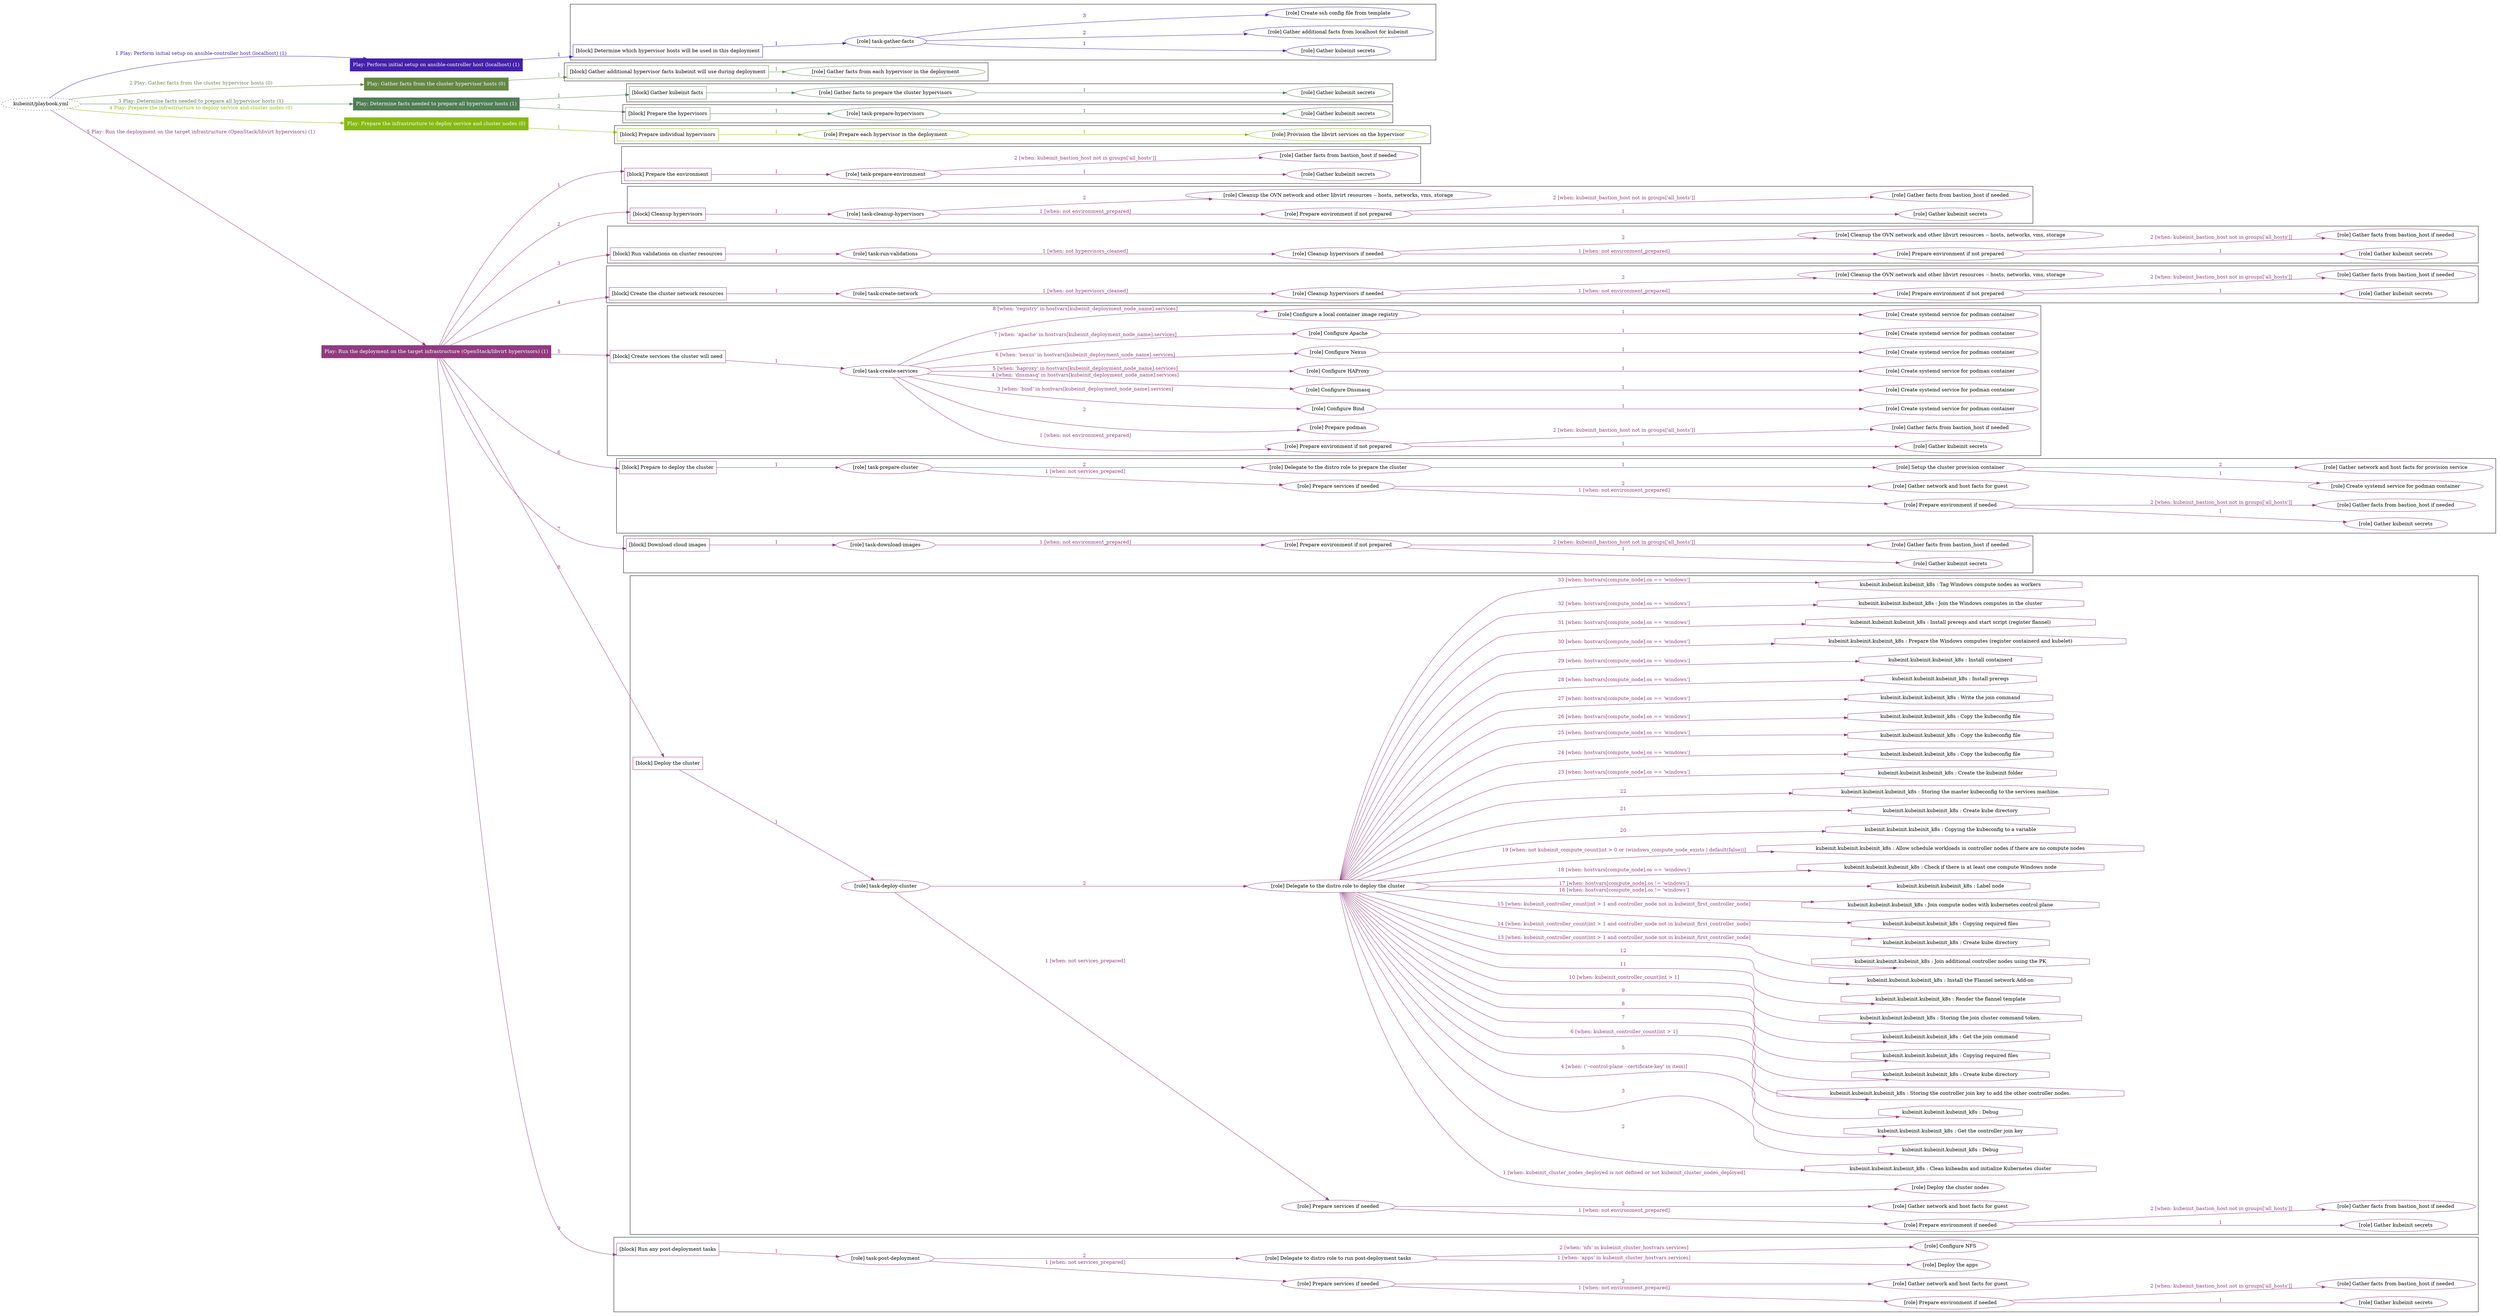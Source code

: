 digraph {
	graph [concentrate=true ordering=in rankdir=LR ratio=fill]
	edge [esep=5 sep=10]
	"kubeinit/playbook.yml" [URL="/home/runner/work/kubeinit/kubeinit/kubeinit/playbook.yml" id=playbook_48b919a1 style=dotted]
	"kubeinit/playbook.yml" -> play_52930c48 [label="1 Play: Perform initial setup on ansible-controller host (localhost) (1)" color="#4320ac" fontcolor="#4320ac" id=edge_play_52930c48 labeltooltip="1 Play: Perform initial setup on ansible-controller host (localhost) (1)" tooltip="1 Play: Perform initial setup on ansible-controller host (localhost) (1)"]
	subgraph "Play: Perform initial setup on ansible-controller host (localhost) (1)" {
		play_52930c48 [label="Play: Perform initial setup on ansible-controller host (localhost) (1)" URL="/home/runner/work/kubeinit/kubeinit/kubeinit/playbook.yml" color="#4320ac" fontcolor="#ffffff" id=play_52930c48 shape=box style=filled tooltip=localhost]
		play_52930c48 -> block_9efea4ed [label=1 color="#4320ac" fontcolor="#4320ac" id=edge_block_9efea4ed labeltooltip=1 tooltip=1]
		subgraph cluster_block_9efea4ed {
			block_9efea4ed [label="[block] Determine which hypervisor hosts will be used in this deployment" URL="/home/runner/work/kubeinit/kubeinit/kubeinit/playbook.yml" color="#4320ac" id=block_9efea4ed labeltooltip="Determine which hypervisor hosts will be used in this deployment" shape=box tooltip="Determine which hypervisor hosts will be used in this deployment"]
			block_9efea4ed -> role_eb4820f2 [label="1 " color="#4320ac" fontcolor="#4320ac" id=edge_role_eb4820f2 labeltooltip="1 " tooltip="1 "]
			subgraph "task-gather-facts" {
				role_eb4820f2 [label="[role] task-gather-facts" URL="/home/runner/work/kubeinit/kubeinit/kubeinit/playbook.yml" color="#4320ac" id=role_eb4820f2 tooltip="task-gather-facts"]
				role_eb4820f2 -> role_a8eef322 [label="1 " color="#4320ac" fontcolor="#4320ac" id=edge_role_a8eef322 labeltooltip="1 " tooltip="1 "]
				subgraph "Gather kubeinit secrets" {
					role_a8eef322 [label="[role] Gather kubeinit secrets" URL="/home/runner/.ansible/collections/ansible_collections/kubeinit/kubeinit/roles/kubeinit_prepare/tasks/build_hypervisors_group.yml" color="#4320ac" id=role_a8eef322 tooltip="Gather kubeinit secrets"]
				}
				role_eb4820f2 -> role_9f8f17fe [label="2 " color="#4320ac" fontcolor="#4320ac" id=edge_role_9f8f17fe labeltooltip="2 " tooltip="2 "]
				subgraph "Gather additional facts from localhost for kubeinit" {
					role_9f8f17fe [label="[role] Gather additional facts from localhost for kubeinit" URL="/home/runner/.ansible/collections/ansible_collections/kubeinit/kubeinit/roles/kubeinit_prepare/tasks/build_hypervisors_group.yml" color="#4320ac" id=role_9f8f17fe tooltip="Gather additional facts from localhost for kubeinit"]
				}
				role_eb4820f2 -> role_824740e6 [label="3 " color="#4320ac" fontcolor="#4320ac" id=edge_role_824740e6 labeltooltip="3 " tooltip="3 "]
				subgraph "Create ssh config file from template" {
					role_824740e6 [label="[role] Create ssh config file from template" URL="/home/runner/.ansible/collections/ansible_collections/kubeinit/kubeinit/roles/kubeinit_prepare/tasks/build_hypervisors_group.yml" color="#4320ac" id=role_824740e6 tooltip="Create ssh config file from template"]
				}
			}
		}
	}
	"kubeinit/playbook.yml" -> play_6137b042 [label="2 Play: Gather facts from the cluster hypervisor hosts (0)" color="#638844" fontcolor="#638844" id=edge_play_6137b042 labeltooltip="2 Play: Gather facts from the cluster hypervisor hosts (0)" tooltip="2 Play: Gather facts from the cluster hypervisor hosts (0)"]
	subgraph "Play: Gather facts from the cluster hypervisor hosts (0)" {
		play_6137b042 [label="Play: Gather facts from the cluster hypervisor hosts (0)" URL="/home/runner/work/kubeinit/kubeinit/kubeinit/playbook.yml" color="#638844" fontcolor="#ffffff" id=play_6137b042 shape=box style=filled tooltip="Play: Gather facts from the cluster hypervisor hosts (0)"]
		play_6137b042 -> block_2b51940d [label=1 color="#638844" fontcolor="#638844" id=edge_block_2b51940d labeltooltip=1 tooltip=1]
		subgraph cluster_block_2b51940d {
			block_2b51940d [label="[block] Gather additional hypervisor facts kubeinit will use during deployment" URL="/home/runner/work/kubeinit/kubeinit/kubeinit/playbook.yml" color="#638844" id=block_2b51940d labeltooltip="Gather additional hypervisor facts kubeinit will use during deployment" shape=box tooltip="Gather additional hypervisor facts kubeinit will use during deployment"]
			block_2b51940d -> role_ea43f6f3 [label="1 " color="#638844" fontcolor="#638844" id=edge_role_ea43f6f3 labeltooltip="1 " tooltip="1 "]
			subgraph "Gather facts from each hypervisor in the deployment" {
				role_ea43f6f3 [label="[role] Gather facts from each hypervisor in the deployment" URL="/home/runner/work/kubeinit/kubeinit/kubeinit/playbook.yml" color="#638844" id=role_ea43f6f3 tooltip="Gather facts from each hypervisor in the deployment"]
			}
		}
	}
	"kubeinit/playbook.yml" -> play_70f6beb7 [label="3 Play: Determine facts needed to prepare all hypervisor hosts (1)" color="#4f7d55" fontcolor="#4f7d55" id=edge_play_70f6beb7 labeltooltip="3 Play: Determine facts needed to prepare all hypervisor hosts (1)" tooltip="3 Play: Determine facts needed to prepare all hypervisor hosts (1)"]
	subgraph "Play: Determine facts needed to prepare all hypervisor hosts (1)" {
		play_70f6beb7 [label="Play: Determine facts needed to prepare all hypervisor hosts (1)" URL="/home/runner/work/kubeinit/kubeinit/kubeinit/playbook.yml" color="#4f7d55" fontcolor="#ffffff" id=play_70f6beb7 shape=box style=filled tooltip=localhost]
		play_70f6beb7 -> block_febe707f [label=1 color="#4f7d55" fontcolor="#4f7d55" id=edge_block_febe707f labeltooltip=1 tooltip=1]
		subgraph cluster_block_febe707f {
			block_febe707f [label="[block] Gather kubeinit facts" URL="/home/runner/work/kubeinit/kubeinit/kubeinit/playbook.yml" color="#4f7d55" id=block_febe707f labeltooltip="Gather kubeinit facts" shape=box tooltip="Gather kubeinit facts"]
			block_febe707f -> role_ce589564 [label="1 " color="#4f7d55" fontcolor="#4f7d55" id=edge_role_ce589564 labeltooltip="1 " tooltip="1 "]
			subgraph "Gather facts to prepare the cluster hypervisors" {
				role_ce589564 [label="[role] Gather facts to prepare the cluster hypervisors" URL="/home/runner/work/kubeinit/kubeinit/kubeinit/playbook.yml" color="#4f7d55" id=role_ce589564 tooltip="Gather facts to prepare the cluster hypervisors"]
				role_ce589564 -> role_015b8959 [label="1 " color="#4f7d55" fontcolor="#4f7d55" id=edge_role_015b8959 labeltooltip="1 " tooltip="1 "]
				subgraph "Gather kubeinit secrets" {
					role_015b8959 [label="[role] Gather kubeinit secrets" URL="/home/runner/.ansible/collections/ansible_collections/kubeinit/kubeinit/roles/kubeinit_prepare/tasks/gather_kubeinit_facts.yml" color="#4f7d55" id=role_015b8959 tooltip="Gather kubeinit secrets"]
				}
			}
		}
		play_70f6beb7 -> block_4866a44d [label=2 color="#4f7d55" fontcolor="#4f7d55" id=edge_block_4866a44d labeltooltip=2 tooltip=2]
		subgraph cluster_block_4866a44d {
			block_4866a44d [label="[block] Prepare the hypervisors" URL="/home/runner/work/kubeinit/kubeinit/kubeinit/playbook.yml" color="#4f7d55" id=block_4866a44d labeltooltip="Prepare the hypervisors" shape=box tooltip="Prepare the hypervisors"]
			block_4866a44d -> role_535d16cd [label="1 " color="#4f7d55" fontcolor="#4f7d55" id=edge_role_535d16cd labeltooltip="1 " tooltip="1 "]
			subgraph "task-prepare-hypervisors" {
				role_535d16cd [label="[role] task-prepare-hypervisors" URL="/home/runner/work/kubeinit/kubeinit/kubeinit/playbook.yml" color="#4f7d55" id=role_535d16cd tooltip="task-prepare-hypervisors"]
				role_535d16cd -> role_6f44044f [label="1 " color="#4f7d55" fontcolor="#4f7d55" id=edge_role_6f44044f labeltooltip="1 " tooltip="1 "]
				subgraph "Gather kubeinit secrets" {
					role_6f44044f [label="[role] Gather kubeinit secrets" URL="/home/runner/.ansible/collections/ansible_collections/kubeinit/kubeinit/roles/kubeinit_prepare/tasks/gather_kubeinit_facts.yml" color="#4f7d55" id=role_6f44044f tooltip="Gather kubeinit secrets"]
				}
			}
		}
	}
	"kubeinit/playbook.yml" -> play_d5853159 [label="4 Play: Prepare the infrastructure to deploy service and cluster nodes (0)" color="#86b913" fontcolor="#86b913" id=edge_play_d5853159 labeltooltip="4 Play: Prepare the infrastructure to deploy service and cluster nodes (0)" tooltip="4 Play: Prepare the infrastructure to deploy service and cluster nodes (0)"]
	subgraph "Play: Prepare the infrastructure to deploy service and cluster nodes (0)" {
		play_d5853159 [label="Play: Prepare the infrastructure to deploy service and cluster nodes (0)" URL="/home/runner/work/kubeinit/kubeinit/kubeinit/playbook.yml" color="#86b913" fontcolor="#ffffff" id=play_d5853159 shape=box style=filled tooltip="Play: Prepare the infrastructure to deploy service and cluster nodes (0)"]
		play_d5853159 -> block_759bca49 [label=1 color="#86b913" fontcolor="#86b913" id=edge_block_759bca49 labeltooltip=1 tooltip=1]
		subgraph cluster_block_759bca49 {
			block_759bca49 [label="[block] Prepare individual hypervisors" URL="/home/runner/work/kubeinit/kubeinit/kubeinit/playbook.yml" color="#86b913" id=block_759bca49 labeltooltip="Prepare individual hypervisors" shape=box tooltip="Prepare individual hypervisors"]
			block_759bca49 -> role_4e355eef [label="1 " color="#86b913" fontcolor="#86b913" id=edge_role_4e355eef labeltooltip="1 " tooltip="1 "]
			subgraph "Prepare each hypervisor in the deployment" {
				role_4e355eef [label="[role] Prepare each hypervisor in the deployment" URL="/home/runner/work/kubeinit/kubeinit/kubeinit/playbook.yml" color="#86b913" id=role_4e355eef tooltip="Prepare each hypervisor in the deployment"]
				role_4e355eef -> role_3fc2072d [label="1 " color="#86b913" fontcolor="#86b913" id=edge_role_3fc2072d labeltooltip="1 " tooltip="1 "]
				subgraph "Provision the libvirt services on the hypervisor" {
					role_3fc2072d [label="[role] Provision the libvirt services on the hypervisor" URL="/home/runner/.ansible/collections/ansible_collections/kubeinit/kubeinit/roles/kubeinit_prepare/tasks/prepare_hypervisor.yml" color="#86b913" id=role_3fc2072d tooltip="Provision the libvirt services on the hypervisor"]
				}
			}
		}
	}
	"kubeinit/playbook.yml" -> play_5c4ea44b [label="5 Play: Run the deployment on the target infrastructure (OpenStack/libvirt hypervisors) (1)" color="#913b7f" fontcolor="#913b7f" id=edge_play_5c4ea44b labeltooltip="5 Play: Run the deployment on the target infrastructure (OpenStack/libvirt hypervisors) (1)" tooltip="5 Play: Run the deployment on the target infrastructure (OpenStack/libvirt hypervisors) (1)"]
	subgraph "Play: Run the deployment on the target infrastructure (OpenStack/libvirt hypervisors) (1)" {
		play_5c4ea44b [label="Play: Run the deployment on the target infrastructure (OpenStack/libvirt hypervisors) (1)" URL="/home/runner/work/kubeinit/kubeinit/kubeinit/playbook.yml" color="#913b7f" fontcolor="#ffffff" id=play_5c4ea44b shape=box style=filled tooltip=localhost]
		play_5c4ea44b -> block_06c35227 [label=1 color="#913b7f" fontcolor="#913b7f" id=edge_block_06c35227 labeltooltip=1 tooltip=1]
		subgraph cluster_block_06c35227 {
			block_06c35227 [label="[block] Prepare the environment" URL="/home/runner/work/kubeinit/kubeinit/kubeinit/playbook.yml" color="#913b7f" id=block_06c35227 labeltooltip="Prepare the environment" shape=box tooltip="Prepare the environment"]
			block_06c35227 -> role_43ab317b [label="1 " color="#913b7f" fontcolor="#913b7f" id=edge_role_43ab317b labeltooltip="1 " tooltip="1 "]
			subgraph "task-prepare-environment" {
				role_43ab317b [label="[role] task-prepare-environment" URL="/home/runner/work/kubeinit/kubeinit/kubeinit/playbook.yml" color="#913b7f" id=role_43ab317b tooltip="task-prepare-environment"]
				role_43ab317b -> role_11015884 [label="1 " color="#913b7f" fontcolor="#913b7f" id=edge_role_11015884 labeltooltip="1 " tooltip="1 "]
				subgraph "Gather kubeinit secrets" {
					role_11015884 [label="[role] Gather kubeinit secrets" URL="/home/runner/.ansible/collections/ansible_collections/kubeinit/kubeinit/roles/kubeinit_prepare/tasks/gather_kubeinit_facts.yml" color="#913b7f" id=role_11015884 tooltip="Gather kubeinit secrets"]
				}
				role_43ab317b -> role_a6f723ea [label="2 [when: kubeinit_bastion_host not in groups['all_hosts']]" color="#913b7f" fontcolor="#913b7f" id=edge_role_a6f723ea labeltooltip="2 [when: kubeinit_bastion_host not in groups['all_hosts']]" tooltip="2 [when: kubeinit_bastion_host not in groups['all_hosts']]"]
				subgraph "Gather facts from bastion_host if needed" {
					role_a6f723ea [label="[role] Gather facts from bastion_host if needed" URL="/home/runner/.ansible/collections/ansible_collections/kubeinit/kubeinit/roles/kubeinit_prepare/tasks/main.yml" color="#913b7f" id=role_a6f723ea tooltip="Gather facts from bastion_host if needed"]
				}
			}
		}
		play_5c4ea44b -> block_7df7ba12 [label=2 color="#913b7f" fontcolor="#913b7f" id=edge_block_7df7ba12 labeltooltip=2 tooltip=2]
		subgraph cluster_block_7df7ba12 {
			block_7df7ba12 [label="[block] Cleanup hypervisors" URL="/home/runner/work/kubeinit/kubeinit/kubeinit/playbook.yml" color="#913b7f" id=block_7df7ba12 labeltooltip="Cleanup hypervisors" shape=box tooltip="Cleanup hypervisors"]
			block_7df7ba12 -> role_aff44620 [label="1 " color="#913b7f" fontcolor="#913b7f" id=edge_role_aff44620 labeltooltip="1 " tooltip="1 "]
			subgraph "task-cleanup-hypervisors" {
				role_aff44620 [label="[role] task-cleanup-hypervisors" URL="/home/runner/work/kubeinit/kubeinit/kubeinit/playbook.yml" color="#913b7f" id=role_aff44620 tooltip="task-cleanup-hypervisors"]
				role_aff44620 -> role_7506b279 [label="1 [when: not environment_prepared]" color="#913b7f" fontcolor="#913b7f" id=edge_role_7506b279 labeltooltip="1 [when: not environment_prepared]" tooltip="1 [when: not environment_prepared]"]
				subgraph "Prepare environment if not prepared" {
					role_7506b279 [label="[role] Prepare environment if not prepared" URL="/home/runner/.ansible/collections/ansible_collections/kubeinit/kubeinit/roles/kubeinit_libvirt/tasks/cleanup_hypervisors.yml" color="#913b7f" id=role_7506b279 tooltip="Prepare environment if not prepared"]
					role_7506b279 -> role_b43bea28 [label="1 " color="#913b7f" fontcolor="#913b7f" id=edge_role_b43bea28 labeltooltip="1 " tooltip="1 "]
					subgraph "Gather kubeinit secrets" {
						role_b43bea28 [label="[role] Gather kubeinit secrets" URL="/home/runner/.ansible/collections/ansible_collections/kubeinit/kubeinit/roles/kubeinit_prepare/tasks/gather_kubeinit_facts.yml" color="#913b7f" id=role_b43bea28 tooltip="Gather kubeinit secrets"]
					}
					role_7506b279 -> role_4d29bdb3 [label="2 [when: kubeinit_bastion_host not in groups['all_hosts']]" color="#913b7f" fontcolor="#913b7f" id=edge_role_4d29bdb3 labeltooltip="2 [when: kubeinit_bastion_host not in groups['all_hosts']]" tooltip="2 [when: kubeinit_bastion_host not in groups['all_hosts']]"]
					subgraph "Gather facts from bastion_host if needed" {
						role_4d29bdb3 [label="[role] Gather facts from bastion_host if needed" URL="/home/runner/.ansible/collections/ansible_collections/kubeinit/kubeinit/roles/kubeinit_prepare/tasks/main.yml" color="#913b7f" id=role_4d29bdb3 tooltip="Gather facts from bastion_host if needed"]
					}
				}
				role_aff44620 -> role_c11c751c [label="2 " color="#913b7f" fontcolor="#913b7f" id=edge_role_c11c751c labeltooltip="2 " tooltip="2 "]
				subgraph "Cleanup the OVN network and other libvirt resources -- hosts, networks, vms, storage" {
					role_c11c751c [label="[role] Cleanup the OVN network and other libvirt resources -- hosts, networks, vms, storage" URL="/home/runner/.ansible/collections/ansible_collections/kubeinit/kubeinit/roles/kubeinit_libvirt/tasks/cleanup_hypervisors.yml" color="#913b7f" id=role_c11c751c tooltip="Cleanup the OVN network and other libvirt resources -- hosts, networks, vms, storage"]
				}
			}
		}
		play_5c4ea44b -> block_fd71c62a [label=3 color="#913b7f" fontcolor="#913b7f" id=edge_block_fd71c62a labeltooltip=3 tooltip=3]
		subgraph cluster_block_fd71c62a {
			block_fd71c62a [label="[block] Run validations on cluster resources" URL="/home/runner/work/kubeinit/kubeinit/kubeinit/playbook.yml" color="#913b7f" id=block_fd71c62a labeltooltip="Run validations on cluster resources" shape=box tooltip="Run validations on cluster resources"]
			block_fd71c62a -> role_dfebe04f [label="1 " color="#913b7f" fontcolor="#913b7f" id=edge_role_dfebe04f labeltooltip="1 " tooltip="1 "]
			subgraph "task-run-validations" {
				role_dfebe04f [label="[role] task-run-validations" URL="/home/runner/work/kubeinit/kubeinit/kubeinit/playbook.yml" color="#913b7f" id=role_dfebe04f tooltip="task-run-validations"]
				role_dfebe04f -> role_50c46d72 [label="1 [when: not hypervisors_cleaned]" color="#913b7f" fontcolor="#913b7f" id=edge_role_50c46d72 labeltooltip="1 [when: not hypervisors_cleaned]" tooltip="1 [when: not hypervisors_cleaned]"]
				subgraph "Cleanup hypervisors if needed" {
					role_50c46d72 [label="[role] Cleanup hypervisors if needed" URL="/home/runner/.ansible/collections/ansible_collections/kubeinit/kubeinit/roles/kubeinit_validations/tasks/main.yml" color="#913b7f" id=role_50c46d72 tooltip="Cleanup hypervisors if needed"]
					role_50c46d72 -> role_c286b5fd [label="1 [when: not environment_prepared]" color="#913b7f" fontcolor="#913b7f" id=edge_role_c286b5fd labeltooltip="1 [when: not environment_prepared]" tooltip="1 [when: not environment_prepared]"]
					subgraph "Prepare environment if not prepared" {
						role_c286b5fd [label="[role] Prepare environment if not prepared" URL="/home/runner/.ansible/collections/ansible_collections/kubeinit/kubeinit/roles/kubeinit_libvirt/tasks/cleanup_hypervisors.yml" color="#913b7f" id=role_c286b5fd tooltip="Prepare environment if not prepared"]
						role_c286b5fd -> role_e19062a9 [label="1 " color="#913b7f" fontcolor="#913b7f" id=edge_role_e19062a9 labeltooltip="1 " tooltip="1 "]
						subgraph "Gather kubeinit secrets" {
							role_e19062a9 [label="[role] Gather kubeinit secrets" URL="/home/runner/.ansible/collections/ansible_collections/kubeinit/kubeinit/roles/kubeinit_prepare/tasks/gather_kubeinit_facts.yml" color="#913b7f" id=role_e19062a9 tooltip="Gather kubeinit secrets"]
						}
						role_c286b5fd -> role_7a5f32da [label="2 [when: kubeinit_bastion_host not in groups['all_hosts']]" color="#913b7f" fontcolor="#913b7f" id=edge_role_7a5f32da labeltooltip="2 [when: kubeinit_bastion_host not in groups['all_hosts']]" tooltip="2 [when: kubeinit_bastion_host not in groups['all_hosts']]"]
						subgraph "Gather facts from bastion_host if needed" {
							role_7a5f32da [label="[role] Gather facts from bastion_host if needed" URL="/home/runner/.ansible/collections/ansible_collections/kubeinit/kubeinit/roles/kubeinit_prepare/tasks/main.yml" color="#913b7f" id=role_7a5f32da tooltip="Gather facts from bastion_host if needed"]
						}
					}
					role_50c46d72 -> role_3d3c0dae [label="2 " color="#913b7f" fontcolor="#913b7f" id=edge_role_3d3c0dae labeltooltip="2 " tooltip="2 "]
					subgraph "Cleanup the OVN network and other libvirt resources -- hosts, networks, vms, storage" {
						role_3d3c0dae [label="[role] Cleanup the OVN network and other libvirt resources -- hosts, networks, vms, storage" URL="/home/runner/.ansible/collections/ansible_collections/kubeinit/kubeinit/roles/kubeinit_libvirt/tasks/cleanup_hypervisors.yml" color="#913b7f" id=role_3d3c0dae tooltip="Cleanup the OVN network and other libvirt resources -- hosts, networks, vms, storage"]
					}
				}
			}
		}
		play_5c4ea44b -> block_56fb47b0 [label=4 color="#913b7f" fontcolor="#913b7f" id=edge_block_56fb47b0 labeltooltip=4 tooltip=4]
		subgraph cluster_block_56fb47b0 {
			block_56fb47b0 [label="[block] Create the cluster network resources" URL="/home/runner/work/kubeinit/kubeinit/kubeinit/playbook.yml" color="#913b7f" id=block_56fb47b0 labeltooltip="Create the cluster network resources" shape=box tooltip="Create the cluster network resources"]
			block_56fb47b0 -> role_36613ffa [label="1 " color="#913b7f" fontcolor="#913b7f" id=edge_role_36613ffa labeltooltip="1 " tooltip="1 "]
			subgraph "task-create-network" {
				role_36613ffa [label="[role] task-create-network" URL="/home/runner/work/kubeinit/kubeinit/kubeinit/playbook.yml" color="#913b7f" id=role_36613ffa tooltip="task-create-network"]
				role_36613ffa -> role_f3482f5c [label="1 [when: not hypervisors_cleaned]" color="#913b7f" fontcolor="#913b7f" id=edge_role_f3482f5c labeltooltip="1 [when: not hypervisors_cleaned]" tooltip="1 [when: not hypervisors_cleaned]"]
				subgraph "Cleanup hypervisors if needed" {
					role_f3482f5c [label="[role] Cleanup hypervisors if needed" URL="/home/runner/.ansible/collections/ansible_collections/kubeinit/kubeinit/roles/kubeinit_libvirt/tasks/create_network.yml" color="#913b7f" id=role_f3482f5c tooltip="Cleanup hypervisors if needed"]
					role_f3482f5c -> role_9dc65c27 [label="1 [when: not environment_prepared]" color="#913b7f" fontcolor="#913b7f" id=edge_role_9dc65c27 labeltooltip="1 [when: not environment_prepared]" tooltip="1 [when: not environment_prepared]"]
					subgraph "Prepare environment if not prepared" {
						role_9dc65c27 [label="[role] Prepare environment if not prepared" URL="/home/runner/.ansible/collections/ansible_collections/kubeinit/kubeinit/roles/kubeinit_libvirt/tasks/cleanup_hypervisors.yml" color="#913b7f" id=role_9dc65c27 tooltip="Prepare environment if not prepared"]
						role_9dc65c27 -> role_2b26cf9c [label="1 " color="#913b7f" fontcolor="#913b7f" id=edge_role_2b26cf9c labeltooltip="1 " tooltip="1 "]
						subgraph "Gather kubeinit secrets" {
							role_2b26cf9c [label="[role] Gather kubeinit secrets" URL="/home/runner/.ansible/collections/ansible_collections/kubeinit/kubeinit/roles/kubeinit_prepare/tasks/gather_kubeinit_facts.yml" color="#913b7f" id=role_2b26cf9c tooltip="Gather kubeinit secrets"]
						}
						role_9dc65c27 -> role_98271029 [label="2 [when: kubeinit_bastion_host not in groups['all_hosts']]" color="#913b7f" fontcolor="#913b7f" id=edge_role_98271029 labeltooltip="2 [when: kubeinit_bastion_host not in groups['all_hosts']]" tooltip="2 [when: kubeinit_bastion_host not in groups['all_hosts']]"]
						subgraph "Gather facts from bastion_host if needed" {
							role_98271029 [label="[role] Gather facts from bastion_host if needed" URL="/home/runner/.ansible/collections/ansible_collections/kubeinit/kubeinit/roles/kubeinit_prepare/tasks/main.yml" color="#913b7f" id=role_98271029 tooltip="Gather facts from bastion_host if needed"]
						}
					}
					role_f3482f5c -> role_9ca41a30 [label="2 " color="#913b7f" fontcolor="#913b7f" id=edge_role_9ca41a30 labeltooltip="2 " tooltip="2 "]
					subgraph "Cleanup the OVN network and other libvirt resources -- hosts, networks, vms, storage" {
						role_9ca41a30 [label="[role] Cleanup the OVN network and other libvirt resources -- hosts, networks, vms, storage" URL="/home/runner/.ansible/collections/ansible_collections/kubeinit/kubeinit/roles/kubeinit_libvirt/tasks/cleanup_hypervisors.yml" color="#913b7f" id=role_9ca41a30 tooltip="Cleanup the OVN network and other libvirt resources -- hosts, networks, vms, storage"]
					}
				}
			}
		}
		play_5c4ea44b -> block_c0fb6e57 [label=5 color="#913b7f" fontcolor="#913b7f" id=edge_block_c0fb6e57 labeltooltip=5 tooltip=5]
		subgraph cluster_block_c0fb6e57 {
			block_c0fb6e57 [label="[block] Create services the cluster will need" URL="/home/runner/work/kubeinit/kubeinit/kubeinit/playbook.yml" color="#913b7f" id=block_c0fb6e57 labeltooltip="Create services the cluster will need" shape=box tooltip="Create services the cluster will need"]
			block_c0fb6e57 -> role_b0f63963 [label="1 " color="#913b7f" fontcolor="#913b7f" id=edge_role_b0f63963 labeltooltip="1 " tooltip="1 "]
			subgraph "task-create-services" {
				role_b0f63963 [label="[role] task-create-services" URL="/home/runner/work/kubeinit/kubeinit/kubeinit/playbook.yml" color="#913b7f" id=role_b0f63963 tooltip="task-create-services"]
				role_b0f63963 -> role_40b4f3ca [label="1 [when: not environment_prepared]" color="#913b7f" fontcolor="#913b7f" id=edge_role_40b4f3ca labeltooltip="1 [when: not environment_prepared]" tooltip="1 [when: not environment_prepared]"]
				subgraph "Prepare environment if not prepared" {
					role_40b4f3ca [label="[role] Prepare environment if not prepared" URL="/home/runner/.ansible/collections/ansible_collections/kubeinit/kubeinit/roles/kubeinit_services/tasks/main.yml" color="#913b7f" id=role_40b4f3ca tooltip="Prepare environment if not prepared"]
					role_40b4f3ca -> role_e325649b [label="1 " color="#913b7f" fontcolor="#913b7f" id=edge_role_e325649b labeltooltip="1 " tooltip="1 "]
					subgraph "Gather kubeinit secrets" {
						role_e325649b [label="[role] Gather kubeinit secrets" URL="/home/runner/.ansible/collections/ansible_collections/kubeinit/kubeinit/roles/kubeinit_prepare/tasks/gather_kubeinit_facts.yml" color="#913b7f" id=role_e325649b tooltip="Gather kubeinit secrets"]
					}
					role_40b4f3ca -> role_41837316 [label="2 [when: kubeinit_bastion_host not in groups['all_hosts']]" color="#913b7f" fontcolor="#913b7f" id=edge_role_41837316 labeltooltip="2 [when: kubeinit_bastion_host not in groups['all_hosts']]" tooltip="2 [when: kubeinit_bastion_host not in groups['all_hosts']]"]
					subgraph "Gather facts from bastion_host if needed" {
						role_41837316 [label="[role] Gather facts from bastion_host if needed" URL="/home/runner/.ansible/collections/ansible_collections/kubeinit/kubeinit/roles/kubeinit_prepare/tasks/main.yml" color="#913b7f" id=role_41837316 tooltip="Gather facts from bastion_host if needed"]
					}
				}
				role_b0f63963 -> role_a7c11ade [label="2 " color="#913b7f" fontcolor="#913b7f" id=edge_role_a7c11ade labeltooltip="2 " tooltip="2 "]
				subgraph "Prepare podman" {
					role_a7c11ade [label="[role] Prepare podman" URL="/home/runner/.ansible/collections/ansible_collections/kubeinit/kubeinit/roles/kubeinit_services/tasks/00_create_service_pod.yml" color="#913b7f" id=role_a7c11ade tooltip="Prepare podman"]
				}
				role_b0f63963 -> role_68286ff2 [label="3 [when: 'bind' in hostvars[kubeinit_deployment_node_name].services]" color="#913b7f" fontcolor="#913b7f" id=edge_role_68286ff2 labeltooltip="3 [when: 'bind' in hostvars[kubeinit_deployment_node_name].services]" tooltip="3 [when: 'bind' in hostvars[kubeinit_deployment_node_name].services]"]
				subgraph "Configure Bind" {
					role_68286ff2 [label="[role] Configure Bind" URL="/home/runner/.ansible/collections/ansible_collections/kubeinit/kubeinit/roles/kubeinit_services/tasks/start_services_containers.yml" color="#913b7f" id=role_68286ff2 tooltip="Configure Bind"]
					role_68286ff2 -> role_c6d8bddf [label="1 " color="#913b7f" fontcolor="#913b7f" id=edge_role_c6d8bddf labeltooltip="1 " tooltip="1 "]
					subgraph "Create systemd service for podman container" {
						role_c6d8bddf [label="[role] Create systemd service for podman container" URL="/home/runner/.ansible/collections/ansible_collections/kubeinit/kubeinit/roles/kubeinit_bind/tasks/main.yml" color="#913b7f" id=role_c6d8bddf tooltip="Create systemd service for podman container"]
					}
				}
				role_b0f63963 -> role_36bf3923 [label="4 [when: 'dnsmasq' in hostvars[kubeinit_deployment_node_name].services]" color="#913b7f" fontcolor="#913b7f" id=edge_role_36bf3923 labeltooltip="4 [when: 'dnsmasq' in hostvars[kubeinit_deployment_node_name].services]" tooltip="4 [when: 'dnsmasq' in hostvars[kubeinit_deployment_node_name].services]"]
				subgraph "Configure Dnsmasq" {
					role_36bf3923 [label="[role] Configure Dnsmasq" URL="/home/runner/.ansible/collections/ansible_collections/kubeinit/kubeinit/roles/kubeinit_services/tasks/start_services_containers.yml" color="#913b7f" id=role_36bf3923 tooltip="Configure Dnsmasq"]
					role_36bf3923 -> role_2763fa32 [label="1 " color="#913b7f" fontcolor="#913b7f" id=edge_role_2763fa32 labeltooltip="1 " tooltip="1 "]
					subgraph "Create systemd service for podman container" {
						role_2763fa32 [label="[role] Create systemd service for podman container" URL="/home/runner/.ansible/collections/ansible_collections/kubeinit/kubeinit/roles/kubeinit_dnsmasq/tasks/main.yml" color="#913b7f" id=role_2763fa32 tooltip="Create systemd service for podman container"]
					}
				}
				role_b0f63963 -> role_3b349f33 [label="5 [when: 'haproxy' in hostvars[kubeinit_deployment_node_name].services]" color="#913b7f" fontcolor="#913b7f" id=edge_role_3b349f33 labeltooltip="5 [when: 'haproxy' in hostvars[kubeinit_deployment_node_name].services]" tooltip="5 [when: 'haproxy' in hostvars[kubeinit_deployment_node_name].services]"]
				subgraph "Configure HAProxy" {
					role_3b349f33 [label="[role] Configure HAProxy" URL="/home/runner/.ansible/collections/ansible_collections/kubeinit/kubeinit/roles/kubeinit_services/tasks/start_services_containers.yml" color="#913b7f" id=role_3b349f33 tooltip="Configure HAProxy"]
					role_3b349f33 -> role_0f71e773 [label="1 " color="#913b7f" fontcolor="#913b7f" id=edge_role_0f71e773 labeltooltip="1 " tooltip="1 "]
					subgraph "Create systemd service for podman container" {
						role_0f71e773 [label="[role] Create systemd service for podman container" URL="/home/runner/.ansible/collections/ansible_collections/kubeinit/kubeinit/roles/kubeinit_haproxy/tasks/main.yml" color="#913b7f" id=role_0f71e773 tooltip="Create systemd service for podman container"]
					}
				}
				role_b0f63963 -> role_9b53a333 [label="6 [when: 'nexus' in hostvars[kubeinit_deployment_node_name].services]" color="#913b7f" fontcolor="#913b7f" id=edge_role_9b53a333 labeltooltip="6 [when: 'nexus' in hostvars[kubeinit_deployment_node_name].services]" tooltip="6 [when: 'nexus' in hostvars[kubeinit_deployment_node_name].services]"]
				subgraph "Configure Nexus" {
					role_9b53a333 [label="[role] Configure Nexus" URL="/home/runner/.ansible/collections/ansible_collections/kubeinit/kubeinit/roles/kubeinit_services/tasks/start_services_containers.yml" color="#913b7f" id=role_9b53a333 tooltip="Configure Nexus"]
					role_9b53a333 -> role_861d8dc4 [label="1 " color="#913b7f" fontcolor="#913b7f" id=edge_role_861d8dc4 labeltooltip="1 " tooltip="1 "]
					subgraph "Create systemd service for podman container" {
						role_861d8dc4 [label="[role] Create systemd service for podman container" URL="/home/runner/.ansible/collections/ansible_collections/kubeinit/kubeinit/roles/kubeinit_nexus/tasks/main.yml" color="#913b7f" id=role_861d8dc4 tooltip="Create systemd service for podman container"]
					}
				}
				role_b0f63963 -> role_5d216fae [label="7 [when: 'apache' in hostvars[kubeinit_deployment_node_name].services]" color="#913b7f" fontcolor="#913b7f" id=edge_role_5d216fae labeltooltip="7 [when: 'apache' in hostvars[kubeinit_deployment_node_name].services]" tooltip="7 [when: 'apache' in hostvars[kubeinit_deployment_node_name].services]"]
				subgraph "Configure Apache" {
					role_5d216fae [label="[role] Configure Apache" URL="/home/runner/.ansible/collections/ansible_collections/kubeinit/kubeinit/roles/kubeinit_services/tasks/start_services_containers.yml" color="#913b7f" id=role_5d216fae tooltip="Configure Apache"]
					role_5d216fae -> role_9614f736 [label="1 " color="#913b7f" fontcolor="#913b7f" id=edge_role_9614f736 labeltooltip="1 " tooltip="1 "]
					subgraph "Create systemd service for podman container" {
						role_9614f736 [label="[role] Create systemd service for podman container" URL="/home/runner/.ansible/collections/ansible_collections/kubeinit/kubeinit/roles/kubeinit_apache/tasks/main.yml" color="#913b7f" id=role_9614f736 tooltip="Create systemd service for podman container"]
					}
				}
				role_b0f63963 -> role_5709996f [label="8 [when: 'registry' in hostvars[kubeinit_deployment_node_name].services]" color="#913b7f" fontcolor="#913b7f" id=edge_role_5709996f labeltooltip="8 [when: 'registry' in hostvars[kubeinit_deployment_node_name].services]" tooltip="8 [when: 'registry' in hostvars[kubeinit_deployment_node_name].services]"]
				subgraph "Configure a local container image registry" {
					role_5709996f [label="[role] Configure a local container image registry" URL="/home/runner/.ansible/collections/ansible_collections/kubeinit/kubeinit/roles/kubeinit_services/tasks/start_services_containers.yml" color="#913b7f" id=role_5709996f tooltip="Configure a local container image registry"]
					role_5709996f -> role_bb21c524 [label="1 " color="#913b7f" fontcolor="#913b7f" id=edge_role_bb21c524 labeltooltip="1 " tooltip="1 "]
					subgraph "Create systemd service for podman container" {
						role_bb21c524 [label="[role] Create systemd service for podman container" URL="/home/runner/.ansible/collections/ansible_collections/kubeinit/kubeinit/roles/kubeinit_registry/tasks/main.yml" color="#913b7f" id=role_bb21c524 tooltip="Create systemd service for podman container"]
					}
				}
			}
		}
		play_5c4ea44b -> block_c993fc1a [label=6 color="#913b7f" fontcolor="#913b7f" id=edge_block_c993fc1a labeltooltip=6 tooltip=6]
		subgraph cluster_block_c993fc1a {
			block_c993fc1a [label="[block] Prepare to deploy the cluster" URL="/home/runner/work/kubeinit/kubeinit/kubeinit/playbook.yml" color="#913b7f" id=block_c993fc1a labeltooltip="Prepare to deploy the cluster" shape=box tooltip="Prepare to deploy the cluster"]
			block_c993fc1a -> role_b4a13a98 [label="1 " color="#913b7f" fontcolor="#913b7f" id=edge_role_b4a13a98 labeltooltip="1 " tooltip="1 "]
			subgraph "task-prepare-cluster" {
				role_b4a13a98 [label="[role] task-prepare-cluster" URL="/home/runner/work/kubeinit/kubeinit/kubeinit/playbook.yml" color="#913b7f" id=role_b4a13a98 tooltip="task-prepare-cluster"]
				role_b4a13a98 -> role_5474115e [label="1 [when: not services_prepared]" color="#913b7f" fontcolor="#913b7f" id=edge_role_5474115e labeltooltip="1 [when: not services_prepared]" tooltip="1 [when: not services_prepared]"]
				subgraph "Prepare services if needed" {
					role_5474115e [label="[role] Prepare services if needed" URL="/home/runner/.ansible/collections/ansible_collections/kubeinit/kubeinit/roles/kubeinit_prepare/tasks/prepare_cluster.yml" color="#913b7f" id=role_5474115e tooltip="Prepare services if needed"]
					role_5474115e -> role_c2e88bff [label="1 [when: not environment_prepared]" color="#913b7f" fontcolor="#913b7f" id=edge_role_c2e88bff labeltooltip="1 [when: not environment_prepared]" tooltip="1 [when: not environment_prepared]"]
					subgraph "Prepare environment if needed" {
						role_c2e88bff [label="[role] Prepare environment if needed" URL="/home/runner/.ansible/collections/ansible_collections/kubeinit/kubeinit/roles/kubeinit_services/tasks/prepare_services.yml" color="#913b7f" id=role_c2e88bff tooltip="Prepare environment if needed"]
						role_c2e88bff -> role_ea9715db [label="1 " color="#913b7f" fontcolor="#913b7f" id=edge_role_ea9715db labeltooltip="1 " tooltip="1 "]
						subgraph "Gather kubeinit secrets" {
							role_ea9715db [label="[role] Gather kubeinit secrets" URL="/home/runner/.ansible/collections/ansible_collections/kubeinit/kubeinit/roles/kubeinit_prepare/tasks/gather_kubeinit_facts.yml" color="#913b7f" id=role_ea9715db tooltip="Gather kubeinit secrets"]
						}
						role_c2e88bff -> role_fe8c4eb1 [label="2 [when: kubeinit_bastion_host not in groups['all_hosts']]" color="#913b7f" fontcolor="#913b7f" id=edge_role_fe8c4eb1 labeltooltip="2 [when: kubeinit_bastion_host not in groups['all_hosts']]" tooltip="2 [when: kubeinit_bastion_host not in groups['all_hosts']]"]
						subgraph "Gather facts from bastion_host if needed" {
							role_fe8c4eb1 [label="[role] Gather facts from bastion_host if needed" URL="/home/runner/.ansible/collections/ansible_collections/kubeinit/kubeinit/roles/kubeinit_prepare/tasks/main.yml" color="#913b7f" id=role_fe8c4eb1 tooltip="Gather facts from bastion_host if needed"]
						}
					}
					role_5474115e -> role_be46b080 [label="2 " color="#913b7f" fontcolor="#913b7f" id=edge_role_be46b080 labeltooltip="2 " tooltip="2 "]
					subgraph "Gather network and host facts for guest" {
						role_be46b080 [label="[role] Gather network and host facts for guest" URL="/home/runner/.ansible/collections/ansible_collections/kubeinit/kubeinit/roles/kubeinit_services/tasks/prepare_services.yml" color="#913b7f" id=role_be46b080 tooltip="Gather network and host facts for guest"]
					}
				}
				role_b4a13a98 -> role_432bb918 [label="2 " color="#913b7f" fontcolor="#913b7f" id=edge_role_432bb918 labeltooltip="2 " tooltip="2 "]
				subgraph "Delegate to the distro role to prepare the cluster" {
					role_432bb918 [label="[role] Delegate to the distro role to prepare the cluster" URL="/home/runner/.ansible/collections/ansible_collections/kubeinit/kubeinit/roles/kubeinit_prepare/tasks/prepare_cluster.yml" color="#913b7f" id=role_432bb918 tooltip="Delegate to the distro role to prepare the cluster"]
					role_432bb918 -> role_f1f10f40 [label="1 " color="#913b7f" fontcolor="#913b7f" id=edge_role_f1f10f40 labeltooltip="1 " tooltip="1 "]
					subgraph "Setup the cluster provision container" {
						role_f1f10f40 [label="[role] Setup the cluster provision container" URL="/home/runner/.ansible/collections/ansible_collections/kubeinit/kubeinit/roles/kubeinit_k8s/tasks/prepare_cluster.yml" color="#913b7f" id=role_f1f10f40 tooltip="Setup the cluster provision container"]
						role_f1f10f40 -> role_0a5a78cc [label="1 " color="#913b7f" fontcolor="#913b7f" id=edge_role_0a5a78cc labeltooltip="1 " tooltip="1 "]
						subgraph "Create systemd service for podman container" {
							role_0a5a78cc [label="[role] Create systemd service for podman container" URL="/home/runner/.ansible/collections/ansible_collections/kubeinit/kubeinit/roles/kubeinit_services/tasks/create_provision_container.yml" color="#913b7f" id=role_0a5a78cc tooltip="Create systemd service for podman container"]
						}
						role_f1f10f40 -> role_11d20b33 [label="2 " color="#913b7f" fontcolor="#913b7f" id=edge_role_11d20b33 labeltooltip="2 " tooltip="2 "]
						subgraph "Gather network and host facts for provision service" {
							role_11d20b33 [label="[role] Gather network and host facts for provision service" URL="/home/runner/.ansible/collections/ansible_collections/kubeinit/kubeinit/roles/kubeinit_services/tasks/create_provision_container.yml" color="#913b7f" id=role_11d20b33 tooltip="Gather network and host facts for provision service"]
						}
					}
				}
			}
		}
		play_5c4ea44b -> block_a6d53af7 [label=7 color="#913b7f" fontcolor="#913b7f" id=edge_block_a6d53af7 labeltooltip=7 tooltip=7]
		subgraph cluster_block_a6d53af7 {
			block_a6d53af7 [label="[block] Download cloud images" URL="/home/runner/work/kubeinit/kubeinit/kubeinit/playbook.yml" color="#913b7f" id=block_a6d53af7 labeltooltip="Download cloud images" shape=box tooltip="Download cloud images"]
			block_a6d53af7 -> role_943db41b [label="1 " color="#913b7f" fontcolor="#913b7f" id=edge_role_943db41b labeltooltip="1 " tooltip="1 "]
			subgraph "task-download-images" {
				role_943db41b [label="[role] task-download-images" URL="/home/runner/work/kubeinit/kubeinit/kubeinit/playbook.yml" color="#913b7f" id=role_943db41b tooltip="task-download-images"]
				role_943db41b -> role_443613f5 [label="1 [when: not environment_prepared]" color="#913b7f" fontcolor="#913b7f" id=edge_role_443613f5 labeltooltip="1 [when: not environment_prepared]" tooltip="1 [when: not environment_prepared]"]
				subgraph "Prepare environment if not prepared" {
					role_443613f5 [label="[role] Prepare environment if not prepared" URL="/home/runner/.ansible/collections/ansible_collections/kubeinit/kubeinit/roles/kubeinit_libvirt/tasks/download_cloud_images.yml" color="#913b7f" id=role_443613f5 tooltip="Prepare environment if not prepared"]
					role_443613f5 -> role_baf2f0ca [label="1 " color="#913b7f" fontcolor="#913b7f" id=edge_role_baf2f0ca labeltooltip="1 " tooltip="1 "]
					subgraph "Gather kubeinit secrets" {
						role_baf2f0ca [label="[role] Gather kubeinit secrets" URL="/home/runner/.ansible/collections/ansible_collections/kubeinit/kubeinit/roles/kubeinit_prepare/tasks/gather_kubeinit_facts.yml" color="#913b7f" id=role_baf2f0ca tooltip="Gather kubeinit secrets"]
					}
					role_443613f5 -> role_37a4d21e [label="2 [when: kubeinit_bastion_host not in groups['all_hosts']]" color="#913b7f" fontcolor="#913b7f" id=edge_role_37a4d21e labeltooltip="2 [when: kubeinit_bastion_host not in groups['all_hosts']]" tooltip="2 [when: kubeinit_bastion_host not in groups['all_hosts']]"]
					subgraph "Gather facts from bastion_host if needed" {
						role_37a4d21e [label="[role] Gather facts from bastion_host if needed" URL="/home/runner/.ansible/collections/ansible_collections/kubeinit/kubeinit/roles/kubeinit_prepare/tasks/main.yml" color="#913b7f" id=role_37a4d21e tooltip="Gather facts from bastion_host if needed"]
					}
				}
			}
		}
		play_5c4ea44b -> block_141aa033 [label=8 color="#913b7f" fontcolor="#913b7f" id=edge_block_141aa033 labeltooltip=8 tooltip=8]
		subgraph cluster_block_141aa033 {
			block_141aa033 [label="[block] Deploy the cluster" URL="/home/runner/work/kubeinit/kubeinit/kubeinit/playbook.yml" color="#913b7f" id=block_141aa033 labeltooltip="Deploy the cluster" shape=box tooltip="Deploy the cluster"]
			block_141aa033 -> role_83af1c24 [label="1 " color="#913b7f" fontcolor="#913b7f" id=edge_role_83af1c24 labeltooltip="1 " tooltip="1 "]
			subgraph "task-deploy-cluster" {
				role_83af1c24 [label="[role] task-deploy-cluster" URL="/home/runner/work/kubeinit/kubeinit/kubeinit/playbook.yml" color="#913b7f" id=role_83af1c24 tooltip="task-deploy-cluster"]
				role_83af1c24 -> role_9d8cf8ef [label="1 [when: not services_prepared]" color="#913b7f" fontcolor="#913b7f" id=edge_role_9d8cf8ef labeltooltip="1 [when: not services_prepared]" tooltip="1 [when: not services_prepared]"]
				subgraph "Prepare services if needed" {
					role_9d8cf8ef [label="[role] Prepare services if needed" URL="/home/runner/.ansible/collections/ansible_collections/kubeinit/kubeinit/roles/kubeinit_prepare/tasks/deploy_cluster.yml" color="#913b7f" id=role_9d8cf8ef tooltip="Prepare services if needed"]
					role_9d8cf8ef -> role_817827bf [label="1 [when: not environment_prepared]" color="#913b7f" fontcolor="#913b7f" id=edge_role_817827bf labeltooltip="1 [when: not environment_prepared]" tooltip="1 [when: not environment_prepared]"]
					subgraph "Prepare environment if needed" {
						role_817827bf [label="[role] Prepare environment if needed" URL="/home/runner/.ansible/collections/ansible_collections/kubeinit/kubeinit/roles/kubeinit_services/tasks/prepare_services.yml" color="#913b7f" id=role_817827bf tooltip="Prepare environment if needed"]
						role_817827bf -> role_a27bc5d3 [label="1 " color="#913b7f" fontcolor="#913b7f" id=edge_role_a27bc5d3 labeltooltip="1 " tooltip="1 "]
						subgraph "Gather kubeinit secrets" {
							role_a27bc5d3 [label="[role] Gather kubeinit secrets" URL="/home/runner/.ansible/collections/ansible_collections/kubeinit/kubeinit/roles/kubeinit_prepare/tasks/gather_kubeinit_facts.yml" color="#913b7f" id=role_a27bc5d3 tooltip="Gather kubeinit secrets"]
						}
						role_817827bf -> role_7e038f08 [label="2 [when: kubeinit_bastion_host not in groups['all_hosts']]" color="#913b7f" fontcolor="#913b7f" id=edge_role_7e038f08 labeltooltip="2 [when: kubeinit_bastion_host not in groups['all_hosts']]" tooltip="2 [when: kubeinit_bastion_host not in groups['all_hosts']]"]
						subgraph "Gather facts from bastion_host if needed" {
							role_7e038f08 [label="[role] Gather facts from bastion_host if needed" URL="/home/runner/.ansible/collections/ansible_collections/kubeinit/kubeinit/roles/kubeinit_prepare/tasks/main.yml" color="#913b7f" id=role_7e038f08 tooltip="Gather facts from bastion_host if needed"]
						}
					}
					role_9d8cf8ef -> role_cca55d75 [label="2 " color="#913b7f" fontcolor="#913b7f" id=edge_role_cca55d75 labeltooltip="2 " tooltip="2 "]
					subgraph "Gather network and host facts for guest" {
						role_cca55d75 [label="[role] Gather network and host facts for guest" URL="/home/runner/.ansible/collections/ansible_collections/kubeinit/kubeinit/roles/kubeinit_services/tasks/prepare_services.yml" color="#913b7f" id=role_cca55d75 tooltip="Gather network and host facts for guest"]
					}
				}
				role_83af1c24 -> role_8e21f5e8 [label="2 " color="#913b7f" fontcolor="#913b7f" id=edge_role_8e21f5e8 labeltooltip="2 " tooltip="2 "]
				subgraph "Delegate to the distro role to deploy the cluster" {
					role_8e21f5e8 [label="[role] Delegate to the distro role to deploy the cluster" URL="/home/runner/.ansible/collections/ansible_collections/kubeinit/kubeinit/roles/kubeinit_prepare/tasks/deploy_cluster.yml" color="#913b7f" id=role_8e21f5e8 tooltip="Delegate to the distro role to deploy the cluster"]
					role_8e21f5e8 -> role_38b91237 [label="1 [when: kubeinit_cluster_nodes_deployed is not defined or not kubeinit_cluster_nodes_deployed]" color="#913b7f" fontcolor="#913b7f" id=edge_role_38b91237 labeltooltip="1 [when: kubeinit_cluster_nodes_deployed is not defined or not kubeinit_cluster_nodes_deployed]" tooltip="1 [when: kubeinit_cluster_nodes_deployed is not defined or not kubeinit_cluster_nodes_deployed]"]
					subgraph "Deploy the cluster nodes" {
						role_38b91237 [label="[role] Deploy the cluster nodes" URL="/home/runner/.ansible/collections/ansible_collections/kubeinit/kubeinit/roles/kubeinit_k8s/tasks/main.yml" color="#913b7f" id=role_38b91237 tooltip="Deploy the cluster nodes"]
					}
					task_aaa0661d [label="kubeinit.kubeinit.kubeinit_k8s : Clean kubeadm and initialize Kubernetes cluster" URL="/home/runner/.ansible/collections/ansible_collections/kubeinit/kubeinit/roles/kubeinit_k8s/tasks/main.yml" color="#913b7f" id=task_aaa0661d shape=octagon tooltip="kubeinit.kubeinit.kubeinit_k8s : Clean kubeadm and initialize Kubernetes cluster"]
					role_8e21f5e8 -> task_aaa0661d [label="2 " color="#913b7f" fontcolor="#913b7f" id=edge_task_aaa0661d labeltooltip="2 " tooltip="2 "]
					task_9666e5ee [label="kubeinit.kubeinit.kubeinit_k8s : Debug" URL="/home/runner/.ansible/collections/ansible_collections/kubeinit/kubeinit/roles/kubeinit_k8s/tasks/main.yml" color="#913b7f" id=task_9666e5ee shape=octagon tooltip="kubeinit.kubeinit.kubeinit_k8s : Debug"]
					role_8e21f5e8 -> task_9666e5ee [label="3 " color="#913b7f" fontcolor="#913b7f" id=edge_task_9666e5ee labeltooltip="3 " tooltip="3 "]
					task_97a3da84 [label="kubeinit.kubeinit.kubeinit_k8s : Get the controller join key" URL="/home/runner/.ansible/collections/ansible_collections/kubeinit/kubeinit/roles/kubeinit_k8s/tasks/main.yml" color="#913b7f" id=task_97a3da84 shape=octagon tooltip="kubeinit.kubeinit.kubeinit_k8s : Get the controller join key"]
					role_8e21f5e8 -> task_97a3da84 [label="4 [when: ('--control-plane --certificate-key' in item)]" color="#913b7f" fontcolor="#913b7f" id=edge_task_97a3da84 labeltooltip="4 [when: ('--control-plane --certificate-key' in item)]" tooltip="4 [when: ('--control-plane --certificate-key' in item)]"]
					task_6eec7277 [label="kubeinit.kubeinit.kubeinit_k8s : Debug" URL="/home/runner/.ansible/collections/ansible_collections/kubeinit/kubeinit/roles/kubeinit_k8s/tasks/main.yml" color="#913b7f" id=task_6eec7277 shape=octagon tooltip="kubeinit.kubeinit.kubeinit_k8s : Debug"]
					role_8e21f5e8 -> task_6eec7277 [label="5 " color="#913b7f" fontcolor="#913b7f" id=edge_task_6eec7277 labeltooltip="5 " tooltip="5 "]
					task_527f5f66 [label="kubeinit.kubeinit.kubeinit_k8s : Storing the controller join key to add the other controller nodes." URL="/home/runner/.ansible/collections/ansible_collections/kubeinit/kubeinit/roles/kubeinit_k8s/tasks/main.yml" color="#913b7f" id=task_527f5f66 shape=octagon tooltip="kubeinit.kubeinit.kubeinit_k8s : Storing the controller join key to add the other controller nodes."]
					role_8e21f5e8 -> task_527f5f66 [label="6 [when: kubeinit_controller_count|int > 1]" color="#913b7f" fontcolor="#913b7f" id=edge_task_527f5f66 labeltooltip="6 [when: kubeinit_controller_count|int > 1]" tooltip="6 [when: kubeinit_controller_count|int > 1]"]
					task_69cabafe [label="kubeinit.kubeinit.kubeinit_k8s : Create kube directory" URL="/home/runner/.ansible/collections/ansible_collections/kubeinit/kubeinit/roles/kubeinit_k8s/tasks/main.yml" color="#913b7f" id=task_69cabafe shape=octagon tooltip="kubeinit.kubeinit.kubeinit_k8s : Create kube directory"]
					role_8e21f5e8 -> task_69cabafe [label="7 " color="#913b7f" fontcolor="#913b7f" id=edge_task_69cabafe labeltooltip="7 " tooltip="7 "]
					task_7b4404bc [label="kubeinit.kubeinit.kubeinit_k8s : Copying required files" URL="/home/runner/.ansible/collections/ansible_collections/kubeinit/kubeinit/roles/kubeinit_k8s/tasks/main.yml" color="#913b7f" id=task_7b4404bc shape=octagon tooltip="kubeinit.kubeinit.kubeinit_k8s : Copying required files"]
					role_8e21f5e8 -> task_7b4404bc [label="8 " color="#913b7f" fontcolor="#913b7f" id=edge_task_7b4404bc labeltooltip="8 " tooltip="8 "]
					task_8f5a0089 [label="kubeinit.kubeinit.kubeinit_k8s : Get the join command" URL="/home/runner/.ansible/collections/ansible_collections/kubeinit/kubeinit/roles/kubeinit_k8s/tasks/main.yml" color="#913b7f" id=task_8f5a0089 shape=octagon tooltip="kubeinit.kubeinit.kubeinit_k8s : Get the join command"]
					role_8e21f5e8 -> task_8f5a0089 [label="9 " color="#913b7f" fontcolor="#913b7f" id=edge_task_8f5a0089 labeltooltip="9 " tooltip="9 "]
					task_b1c95707 [label="kubeinit.kubeinit.kubeinit_k8s : Storing the join cluster command token." URL="/home/runner/.ansible/collections/ansible_collections/kubeinit/kubeinit/roles/kubeinit_k8s/tasks/main.yml" color="#913b7f" id=task_b1c95707 shape=octagon tooltip="kubeinit.kubeinit.kubeinit_k8s : Storing the join cluster command token."]
					role_8e21f5e8 -> task_b1c95707 [label="10 [when: kubeinit_controller_count|int > 1]" color="#913b7f" fontcolor="#913b7f" id=edge_task_b1c95707 labeltooltip="10 [when: kubeinit_controller_count|int > 1]" tooltip="10 [when: kubeinit_controller_count|int > 1]"]
					task_c12af70c [label="kubeinit.kubeinit.kubeinit_k8s : Render the flannel template" URL="/home/runner/.ansible/collections/ansible_collections/kubeinit/kubeinit/roles/kubeinit_k8s/tasks/main.yml" color="#913b7f" id=task_c12af70c shape=octagon tooltip="kubeinit.kubeinit.kubeinit_k8s : Render the flannel template"]
					role_8e21f5e8 -> task_c12af70c [label="11 " color="#913b7f" fontcolor="#913b7f" id=edge_task_c12af70c labeltooltip="11 " tooltip="11 "]
					task_42fd5477 [label="kubeinit.kubeinit.kubeinit_k8s : Install the Flannel network Add-on" URL="/home/runner/.ansible/collections/ansible_collections/kubeinit/kubeinit/roles/kubeinit_k8s/tasks/main.yml" color="#913b7f" id=task_42fd5477 shape=octagon tooltip="kubeinit.kubeinit.kubeinit_k8s : Install the Flannel network Add-on"]
					role_8e21f5e8 -> task_42fd5477 [label="12 " color="#913b7f" fontcolor="#913b7f" id=edge_task_42fd5477 labeltooltip="12 " tooltip="12 "]
					task_7e586786 [label="kubeinit.kubeinit.kubeinit_k8s : Join additional controller nodes using the PK" URL="/home/runner/.ansible/collections/ansible_collections/kubeinit/kubeinit/roles/kubeinit_k8s/tasks/main.yml" color="#913b7f" id=task_7e586786 shape=octagon tooltip="kubeinit.kubeinit.kubeinit_k8s : Join additional controller nodes using the PK"]
					role_8e21f5e8 -> task_7e586786 [label="13 [when: kubeinit_controller_count|int > 1 and controller_node not in kubeinit_first_controller_node]" color="#913b7f" fontcolor="#913b7f" id=edge_task_7e586786 labeltooltip="13 [when: kubeinit_controller_count|int > 1 and controller_node not in kubeinit_first_controller_node]" tooltip="13 [when: kubeinit_controller_count|int > 1 and controller_node not in kubeinit_first_controller_node]"]
					task_33b42a47 [label="kubeinit.kubeinit.kubeinit_k8s : Create kube directory" URL="/home/runner/.ansible/collections/ansible_collections/kubeinit/kubeinit/roles/kubeinit_k8s/tasks/main.yml" color="#913b7f" id=task_33b42a47 shape=octagon tooltip="kubeinit.kubeinit.kubeinit_k8s : Create kube directory"]
					role_8e21f5e8 -> task_33b42a47 [label="14 [when: kubeinit_controller_count|int > 1 and controller_node not in kubeinit_first_controller_node]" color="#913b7f" fontcolor="#913b7f" id=edge_task_33b42a47 labeltooltip="14 [when: kubeinit_controller_count|int > 1 and controller_node not in kubeinit_first_controller_node]" tooltip="14 [when: kubeinit_controller_count|int > 1 and controller_node not in kubeinit_first_controller_node]"]
					task_784b5878 [label="kubeinit.kubeinit.kubeinit_k8s : Copying required files" URL="/home/runner/.ansible/collections/ansible_collections/kubeinit/kubeinit/roles/kubeinit_k8s/tasks/main.yml" color="#913b7f" id=task_784b5878 shape=octagon tooltip="kubeinit.kubeinit.kubeinit_k8s : Copying required files"]
					role_8e21f5e8 -> task_784b5878 [label="15 [when: kubeinit_controller_count|int > 1 and controller_node not in kubeinit_first_controller_node]" color="#913b7f" fontcolor="#913b7f" id=edge_task_784b5878 labeltooltip="15 [when: kubeinit_controller_count|int > 1 and controller_node not in kubeinit_first_controller_node]" tooltip="15 [when: kubeinit_controller_count|int > 1 and controller_node not in kubeinit_first_controller_node]"]
					task_911f1168 [label="kubeinit.kubeinit.kubeinit_k8s : Join compute nodes with kubernetes control plane" URL="/home/runner/.ansible/collections/ansible_collections/kubeinit/kubeinit/roles/kubeinit_k8s/tasks/main.yml" color="#913b7f" id=task_911f1168 shape=octagon tooltip="kubeinit.kubeinit.kubeinit_k8s : Join compute nodes with kubernetes control plane"]
					role_8e21f5e8 -> task_911f1168 [label="16 [when: hostvars[compute_node].os != 'windows']" color="#913b7f" fontcolor="#913b7f" id=edge_task_911f1168 labeltooltip="16 [when: hostvars[compute_node].os != 'windows']" tooltip="16 [when: hostvars[compute_node].os != 'windows']"]
					task_ef80c571 [label="kubeinit.kubeinit.kubeinit_k8s : Label node" URL="/home/runner/.ansible/collections/ansible_collections/kubeinit/kubeinit/roles/kubeinit_k8s/tasks/main.yml" color="#913b7f" id=task_ef80c571 shape=octagon tooltip="kubeinit.kubeinit.kubeinit_k8s : Label node"]
					role_8e21f5e8 -> task_ef80c571 [label="17 [when: hostvars[compute_node].os != 'windows']" color="#913b7f" fontcolor="#913b7f" id=edge_task_ef80c571 labeltooltip="17 [when: hostvars[compute_node].os != 'windows']" tooltip="17 [when: hostvars[compute_node].os != 'windows']"]
					task_e3443a8e [label="kubeinit.kubeinit.kubeinit_k8s : Check if there is at least one compute Windows node" URL="/home/runner/.ansible/collections/ansible_collections/kubeinit/kubeinit/roles/kubeinit_k8s/tasks/main.yml" color="#913b7f" id=task_e3443a8e shape=octagon tooltip="kubeinit.kubeinit.kubeinit_k8s : Check if there is at least one compute Windows node"]
					role_8e21f5e8 -> task_e3443a8e [label="18 [when: hostvars[compute_node].os == 'windows']" color="#913b7f" fontcolor="#913b7f" id=edge_task_e3443a8e labeltooltip="18 [when: hostvars[compute_node].os == 'windows']" tooltip="18 [when: hostvars[compute_node].os == 'windows']"]
					task_960a0415 [label="kubeinit.kubeinit.kubeinit_k8s : Allow schedule workloads in controller nodes if there are no compute nodes" URL="/home/runner/.ansible/collections/ansible_collections/kubeinit/kubeinit/roles/kubeinit_k8s/tasks/main.yml" color="#913b7f" id=task_960a0415 shape=octagon tooltip="kubeinit.kubeinit.kubeinit_k8s : Allow schedule workloads in controller nodes if there are no compute nodes"]
					role_8e21f5e8 -> task_960a0415 [label="19 [when: not kubeinit_compute_count|int > 0 or (windows_compute_node_exists | default(false))]" color="#913b7f" fontcolor="#913b7f" id=edge_task_960a0415 labeltooltip="19 [when: not kubeinit_compute_count|int > 0 or (windows_compute_node_exists | default(false))]" tooltip="19 [when: not kubeinit_compute_count|int > 0 or (windows_compute_node_exists | default(false))]"]
					task_cb9f6693 [label="kubeinit.kubeinit.kubeinit_k8s : Copying the kubeconfig to a variable" URL="/home/runner/.ansible/collections/ansible_collections/kubeinit/kubeinit/roles/kubeinit_k8s/tasks/main.yml" color="#913b7f" id=task_cb9f6693 shape=octagon tooltip="kubeinit.kubeinit.kubeinit_k8s : Copying the kubeconfig to a variable"]
					role_8e21f5e8 -> task_cb9f6693 [label="20 " color="#913b7f" fontcolor="#913b7f" id=edge_task_cb9f6693 labeltooltip="20 " tooltip="20 "]
					task_fbd45e78 [label="kubeinit.kubeinit.kubeinit_k8s : Create kube directory" URL="/home/runner/.ansible/collections/ansible_collections/kubeinit/kubeinit/roles/kubeinit_k8s/tasks/main.yml" color="#913b7f" id=task_fbd45e78 shape=octagon tooltip="kubeinit.kubeinit.kubeinit_k8s : Create kube directory"]
					role_8e21f5e8 -> task_fbd45e78 [label="21 " color="#913b7f" fontcolor="#913b7f" id=edge_task_fbd45e78 labeltooltip="21 " tooltip="21 "]
					task_63893794 [label="kubeinit.kubeinit.kubeinit_k8s : Storing the master kubeconfig to the services machine." URL="/home/runner/.ansible/collections/ansible_collections/kubeinit/kubeinit/roles/kubeinit_k8s/tasks/main.yml" color="#913b7f" id=task_63893794 shape=octagon tooltip="kubeinit.kubeinit.kubeinit_k8s : Storing the master kubeconfig to the services machine."]
					role_8e21f5e8 -> task_63893794 [label="22 " color="#913b7f" fontcolor="#913b7f" id=edge_task_63893794 labeltooltip="22 " tooltip="22 "]
					task_ef185b9f [label="kubeinit.kubeinit.kubeinit_k8s : Create the kubeinit folder" URL="/home/runner/.ansible/collections/ansible_collections/kubeinit/kubeinit/roles/kubeinit_k8s/tasks/main.yml" color="#913b7f" id=task_ef185b9f shape=octagon tooltip="kubeinit.kubeinit.kubeinit_k8s : Create the kubeinit folder"]
					role_8e21f5e8 -> task_ef185b9f [label="23 [when: hostvars[compute_node].os == 'windows']" color="#913b7f" fontcolor="#913b7f" id=edge_task_ef185b9f labeltooltip="23 [when: hostvars[compute_node].os == 'windows']" tooltip="23 [when: hostvars[compute_node].os == 'windows']"]
					task_69ad2bbd [label="kubeinit.kubeinit.kubeinit_k8s : Copy the kubeconfig file" URL="/home/runner/.ansible/collections/ansible_collections/kubeinit/kubeinit/roles/kubeinit_k8s/tasks/main.yml" color="#913b7f" id=task_69ad2bbd shape=octagon tooltip="kubeinit.kubeinit.kubeinit_k8s : Copy the kubeconfig file"]
					role_8e21f5e8 -> task_69ad2bbd [label="24 [when: hostvars[compute_node].os == 'windows']" color="#913b7f" fontcolor="#913b7f" id=edge_task_69ad2bbd labeltooltip="24 [when: hostvars[compute_node].os == 'windows']" tooltip="24 [when: hostvars[compute_node].os == 'windows']"]
					task_6ec46d2c [label="kubeinit.kubeinit.kubeinit_k8s : Copy the kubeconfig file" URL="/home/runner/.ansible/collections/ansible_collections/kubeinit/kubeinit/roles/kubeinit_k8s/tasks/main.yml" color="#913b7f" id=task_6ec46d2c shape=octagon tooltip="kubeinit.kubeinit.kubeinit_k8s : Copy the kubeconfig file"]
					role_8e21f5e8 -> task_6ec46d2c [label="25 [when: hostvars[compute_node].os == 'windows']" color="#913b7f" fontcolor="#913b7f" id=edge_task_6ec46d2c labeltooltip="25 [when: hostvars[compute_node].os == 'windows']" tooltip="25 [when: hostvars[compute_node].os == 'windows']"]
					task_ccbcd98a [label="kubeinit.kubeinit.kubeinit_k8s : Copy the kubeconfig file" URL="/home/runner/.ansible/collections/ansible_collections/kubeinit/kubeinit/roles/kubeinit_k8s/tasks/main.yml" color="#913b7f" id=task_ccbcd98a shape=octagon tooltip="kubeinit.kubeinit.kubeinit_k8s : Copy the kubeconfig file"]
					role_8e21f5e8 -> task_ccbcd98a [label="26 [when: hostvars[compute_node].os == 'windows']" color="#913b7f" fontcolor="#913b7f" id=edge_task_ccbcd98a labeltooltip="26 [when: hostvars[compute_node].os == 'windows']" tooltip="26 [when: hostvars[compute_node].os == 'windows']"]
					task_2318995b [label="kubeinit.kubeinit.kubeinit_k8s : Write the join command" URL="/home/runner/.ansible/collections/ansible_collections/kubeinit/kubeinit/roles/kubeinit_k8s/tasks/main.yml" color="#913b7f" id=task_2318995b shape=octagon tooltip="kubeinit.kubeinit.kubeinit_k8s : Write the join command"]
					role_8e21f5e8 -> task_2318995b [label="27 [when: hostvars[compute_node].os == 'windows']" color="#913b7f" fontcolor="#913b7f" id=edge_task_2318995b labeltooltip="27 [when: hostvars[compute_node].os == 'windows']" tooltip="27 [when: hostvars[compute_node].os == 'windows']"]
					task_f2506cb4 [label="kubeinit.kubeinit.kubeinit_k8s : Install prereqs" URL="/home/runner/.ansible/collections/ansible_collections/kubeinit/kubeinit/roles/kubeinit_k8s/tasks/main.yml" color="#913b7f" id=task_f2506cb4 shape=octagon tooltip="kubeinit.kubeinit.kubeinit_k8s : Install prereqs"]
					role_8e21f5e8 -> task_f2506cb4 [label="28 [when: hostvars[compute_node].os == 'windows']" color="#913b7f" fontcolor="#913b7f" id=edge_task_f2506cb4 labeltooltip="28 [when: hostvars[compute_node].os == 'windows']" tooltip="28 [when: hostvars[compute_node].os == 'windows']"]
					task_d4856f75 [label="kubeinit.kubeinit.kubeinit_k8s : Install containerd" URL="/home/runner/.ansible/collections/ansible_collections/kubeinit/kubeinit/roles/kubeinit_k8s/tasks/main.yml" color="#913b7f" id=task_d4856f75 shape=octagon tooltip="kubeinit.kubeinit.kubeinit_k8s : Install containerd"]
					role_8e21f5e8 -> task_d4856f75 [label="29 [when: hostvars[compute_node].os == 'windows']" color="#913b7f" fontcolor="#913b7f" id=edge_task_d4856f75 labeltooltip="29 [when: hostvars[compute_node].os == 'windows']" tooltip="29 [when: hostvars[compute_node].os == 'windows']"]
					task_de5fd7b0 [label="kubeinit.kubeinit.kubeinit_k8s : Prepare the Windows computes (register containerd and kubelet)" URL="/home/runner/.ansible/collections/ansible_collections/kubeinit/kubeinit/roles/kubeinit_k8s/tasks/main.yml" color="#913b7f" id=task_de5fd7b0 shape=octagon tooltip="kubeinit.kubeinit.kubeinit_k8s : Prepare the Windows computes (register containerd and kubelet)"]
					role_8e21f5e8 -> task_de5fd7b0 [label="30 [when: hostvars[compute_node].os == 'windows']" color="#913b7f" fontcolor="#913b7f" id=edge_task_de5fd7b0 labeltooltip="30 [when: hostvars[compute_node].os == 'windows']" tooltip="30 [when: hostvars[compute_node].os == 'windows']"]
					task_991d739e [label="kubeinit.kubeinit.kubeinit_k8s : Install prereqs and start script (register flannel)" URL="/home/runner/.ansible/collections/ansible_collections/kubeinit/kubeinit/roles/kubeinit_k8s/tasks/main.yml" color="#913b7f" id=task_991d739e shape=octagon tooltip="kubeinit.kubeinit.kubeinit_k8s : Install prereqs and start script (register flannel)"]
					role_8e21f5e8 -> task_991d739e [label="31 [when: hostvars[compute_node].os == 'windows']" color="#913b7f" fontcolor="#913b7f" id=edge_task_991d739e labeltooltip="31 [when: hostvars[compute_node].os == 'windows']" tooltip="31 [when: hostvars[compute_node].os == 'windows']"]
					task_c364ce9c [label="kubeinit.kubeinit.kubeinit_k8s : Join the Windows computes in the cluster" URL="/home/runner/.ansible/collections/ansible_collections/kubeinit/kubeinit/roles/kubeinit_k8s/tasks/main.yml" color="#913b7f" id=task_c364ce9c shape=octagon tooltip="kubeinit.kubeinit.kubeinit_k8s : Join the Windows computes in the cluster"]
					role_8e21f5e8 -> task_c364ce9c [label="32 [when: hostvars[compute_node].os == 'windows']" color="#913b7f" fontcolor="#913b7f" id=edge_task_c364ce9c labeltooltip="32 [when: hostvars[compute_node].os == 'windows']" tooltip="32 [when: hostvars[compute_node].os == 'windows']"]
					task_8650663f [label="kubeinit.kubeinit.kubeinit_k8s : Tag Windows compute nodes as workers" URL="/home/runner/.ansible/collections/ansible_collections/kubeinit/kubeinit/roles/kubeinit_k8s/tasks/main.yml" color="#913b7f" id=task_8650663f shape=octagon tooltip="kubeinit.kubeinit.kubeinit_k8s : Tag Windows compute nodes as workers"]
					role_8e21f5e8 -> task_8650663f [label="33 [when: hostvars[compute_node].os == 'windows']" color="#913b7f" fontcolor="#913b7f" id=edge_task_8650663f labeltooltip="33 [when: hostvars[compute_node].os == 'windows']" tooltip="33 [when: hostvars[compute_node].os == 'windows']"]
				}
			}
		}
		play_5c4ea44b -> block_26fd0ed2 [label=9 color="#913b7f" fontcolor="#913b7f" id=edge_block_26fd0ed2 labeltooltip=9 tooltip=9]
		subgraph cluster_block_26fd0ed2 {
			block_26fd0ed2 [label="[block] Run any post-deployment tasks" URL="/home/runner/work/kubeinit/kubeinit/kubeinit/playbook.yml" color="#913b7f" id=block_26fd0ed2 labeltooltip="Run any post-deployment tasks" shape=box tooltip="Run any post-deployment tasks"]
			block_26fd0ed2 -> role_a15ad722 [label="1 " color="#913b7f" fontcolor="#913b7f" id=edge_role_a15ad722 labeltooltip="1 " tooltip="1 "]
			subgraph "task-post-deployment" {
				role_a15ad722 [label="[role] task-post-deployment" URL="/home/runner/work/kubeinit/kubeinit/kubeinit/playbook.yml" color="#913b7f" id=role_a15ad722 tooltip="task-post-deployment"]
				role_a15ad722 -> role_8182ead1 [label="1 [when: not services_prepared]" color="#913b7f" fontcolor="#913b7f" id=edge_role_8182ead1 labeltooltip="1 [when: not services_prepared]" tooltip="1 [when: not services_prepared]"]
				subgraph "Prepare services if needed" {
					role_8182ead1 [label="[role] Prepare services if needed" URL="/home/runner/.ansible/collections/ansible_collections/kubeinit/kubeinit/roles/kubeinit_prepare/tasks/post_deployment.yml" color="#913b7f" id=role_8182ead1 tooltip="Prepare services if needed"]
					role_8182ead1 -> role_1a8c0232 [label="1 [when: not environment_prepared]" color="#913b7f" fontcolor="#913b7f" id=edge_role_1a8c0232 labeltooltip="1 [when: not environment_prepared]" tooltip="1 [when: not environment_prepared]"]
					subgraph "Prepare environment if needed" {
						role_1a8c0232 [label="[role] Prepare environment if needed" URL="/home/runner/.ansible/collections/ansible_collections/kubeinit/kubeinit/roles/kubeinit_services/tasks/prepare_services.yml" color="#913b7f" id=role_1a8c0232 tooltip="Prepare environment if needed"]
						role_1a8c0232 -> role_2d0a81d1 [label="1 " color="#913b7f" fontcolor="#913b7f" id=edge_role_2d0a81d1 labeltooltip="1 " tooltip="1 "]
						subgraph "Gather kubeinit secrets" {
							role_2d0a81d1 [label="[role] Gather kubeinit secrets" URL="/home/runner/.ansible/collections/ansible_collections/kubeinit/kubeinit/roles/kubeinit_prepare/tasks/gather_kubeinit_facts.yml" color="#913b7f" id=role_2d0a81d1 tooltip="Gather kubeinit secrets"]
						}
						role_1a8c0232 -> role_c3962836 [label="2 [when: kubeinit_bastion_host not in groups['all_hosts']]" color="#913b7f" fontcolor="#913b7f" id=edge_role_c3962836 labeltooltip="2 [when: kubeinit_bastion_host not in groups['all_hosts']]" tooltip="2 [when: kubeinit_bastion_host not in groups['all_hosts']]"]
						subgraph "Gather facts from bastion_host if needed" {
							role_c3962836 [label="[role] Gather facts from bastion_host if needed" URL="/home/runner/.ansible/collections/ansible_collections/kubeinit/kubeinit/roles/kubeinit_prepare/tasks/main.yml" color="#913b7f" id=role_c3962836 tooltip="Gather facts from bastion_host if needed"]
						}
					}
					role_8182ead1 -> role_d3c24bff [label="2 " color="#913b7f" fontcolor="#913b7f" id=edge_role_d3c24bff labeltooltip="2 " tooltip="2 "]
					subgraph "Gather network and host facts for guest" {
						role_d3c24bff [label="[role] Gather network and host facts for guest" URL="/home/runner/.ansible/collections/ansible_collections/kubeinit/kubeinit/roles/kubeinit_services/tasks/prepare_services.yml" color="#913b7f" id=role_d3c24bff tooltip="Gather network and host facts for guest"]
					}
				}
				role_a15ad722 -> role_25e03102 [label="2 " color="#913b7f" fontcolor="#913b7f" id=edge_role_25e03102 labeltooltip="2 " tooltip="2 "]
				subgraph "Delegate to distro role to run post-deployment tasks" {
					role_25e03102 [label="[role] Delegate to distro role to run post-deployment tasks" URL="/home/runner/.ansible/collections/ansible_collections/kubeinit/kubeinit/roles/kubeinit_prepare/tasks/post_deployment.yml" color="#913b7f" id=role_25e03102 tooltip="Delegate to distro role to run post-deployment tasks"]
					role_25e03102 -> role_d81bca8b [label="1 [when: 'apps' in kubeinit_cluster_hostvars.services]" color="#913b7f" fontcolor="#913b7f" id=edge_role_d81bca8b labeltooltip="1 [when: 'apps' in kubeinit_cluster_hostvars.services]" tooltip="1 [when: 'apps' in kubeinit_cluster_hostvars.services]"]
					subgraph "Deploy the apps" {
						role_d81bca8b [label="[role] Deploy the apps" URL="/home/runner/.ansible/collections/ansible_collections/kubeinit/kubeinit/roles/kubeinit_k8s/tasks/post_deployment_tasks.yml" color="#913b7f" id=role_d81bca8b tooltip="Deploy the apps"]
					}
					role_25e03102 -> role_0b148e95 [label="2 [when: 'nfs' in kubeinit_cluster_hostvars.services]" color="#913b7f" fontcolor="#913b7f" id=edge_role_0b148e95 labeltooltip="2 [when: 'nfs' in kubeinit_cluster_hostvars.services]" tooltip="2 [when: 'nfs' in kubeinit_cluster_hostvars.services]"]
					subgraph "Configure NFS" {
						role_0b148e95 [label="[role] Configure NFS" URL="/home/runner/.ansible/collections/ansible_collections/kubeinit/kubeinit/roles/kubeinit_k8s/tasks/post_deployment_tasks.yml" color="#913b7f" id=role_0b148e95 tooltip="Configure NFS"]
					}
				}
			}
		}
	}
}
